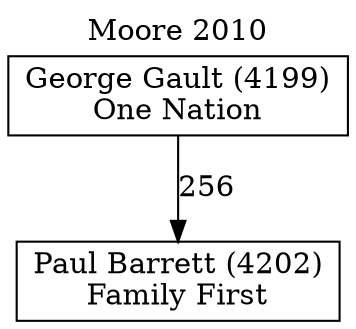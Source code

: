 // House preference flow
digraph "Paul Barrett (4202)_Moore_2010" {
	graph [label="Moore 2010" labelloc=t mclimit=10]
	node [shape=box]
	"Paul Barrett (4202)" [label="Paul Barrett (4202)
Family First"]
	"George Gault (4199)" [label="George Gault (4199)
One Nation"]
	"George Gault (4199)" -> "Paul Barrett (4202)" [label=256]
}
